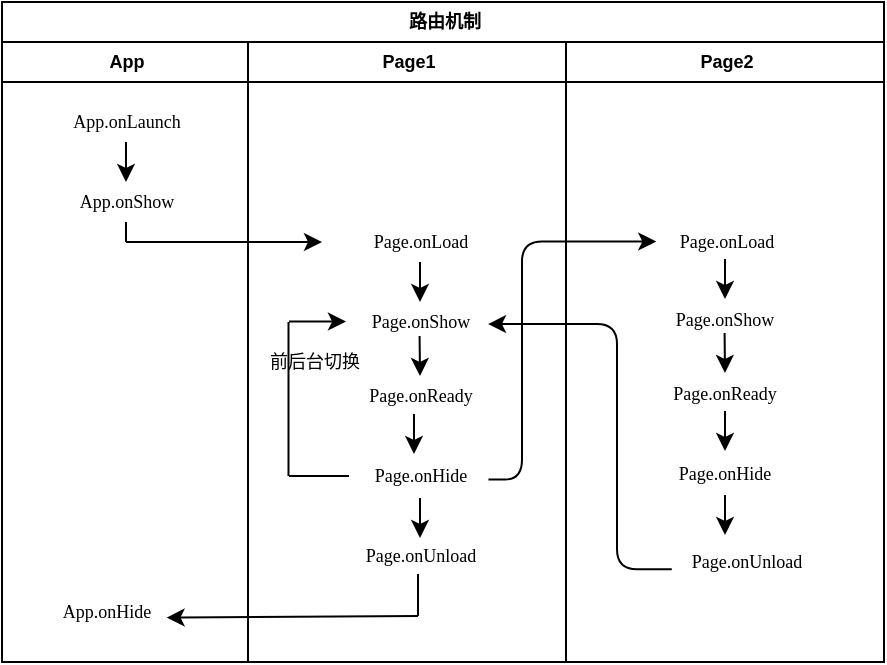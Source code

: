 <mxfile version="13.1.3">
    <diagram id="6hGFLwfOUW9BJ-s0fimq" name="Page-1">
        <mxGraphModel dx="785" dy="479" grid="1" gridSize="10" guides="1" tooltips="1" connect="1" arrows="1" fold="1" page="1" pageScale="1" pageWidth="827" pageHeight="1169" math="0" shadow="0">
            <root>
                <mxCell id="0"/>
                <mxCell id="1" parent="0"/>
                <mxCell id="2" value="路由机制" style="swimlane;html=1;childLayout=stackLayout;resizeParent=1;resizeParentMax=0;startSize=20;fontSize=9;" parent="1" vertex="1">
                    <mxGeometry x="200" y="100" width="441" height="330" as="geometry"/>
                </mxCell>
                <mxCell id="3" value="App" style="swimlane;html=1;startSize=20;fontSize=9;" parent="2" vertex="1">
                    <mxGeometry y="20" width="123" height="310" as="geometry"/>
                </mxCell>
                <mxCell id="8" value="" style="edgeStyle=orthogonalEdgeStyle;rounded=0;orthogonalLoop=1;jettySize=auto;html=1;fontSize=9;" parent="3" source="6" edge="1">
                    <mxGeometry relative="1" as="geometry">
                        <mxPoint x="62" y="70" as="targetPoint"/>
                    </mxGeometry>
                </mxCell>
                <mxCell id="11" value="" style="endArrow=classic;html=1;exitX=1;exitY=0.5;exitDx=0;exitDy=0;exitPerimeter=0;fontSize=9;" parent="3" source="10" edge="1">
                    <mxGeometry width="50" height="50" relative="1" as="geometry">
                        <mxPoint x="67" y="125" as="sourcePoint"/>
                        <mxPoint x="160" y="100" as="targetPoint"/>
                    </mxGeometry>
                </mxCell>
                <mxCell id="10" value="" style="line;strokeWidth=1;direction=south;html=1;fontSize=9;" parent="3" vertex="1">
                    <mxGeometry x="57" y="90" width="10" height="10" as="geometry"/>
                </mxCell>
                <mxCell id="6" value="App.onLaunch" style="text;html=1;align=center;verticalAlign=middle;resizable=0;points=[];autosize=1;spacing=2;horizontal=1;fontStyle=0;fontSize=9;fontFamily=Times New Roman;" parent="3" vertex="1">
                    <mxGeometry x="27" y="30" width="70" height="20" as="geometry"/>
                </mxCell>
                <mxCell id="7" value="&lt;font style=&quot;font-size: 9px;&quot;&gt;App.onShow&lt;/font&gt;" style="text;html=1;align=center;verticalAlign=middle;resizable=0;points=[];autosize=1;spacing=2;horizontal=1;fontStyle=0;fontSize=9;fontFamily=Times New Roman;" parent="3" vertex="1">
                    <mxGeometry x="27" y="70" width="70" height="20" as="geometry"/>
                </mxCell>
                <mxCell id="27" value="App.onHide" style="text;html=1;align=center;verticalAlign=middle;resizable=0;points=[];autosize=1;spacing=2;horizontal=1;fontStyle=0;fontSize=9;fontFamily=Times New Roman;" parent="3" vertex="1">
                    <mxGeometry x="22" y="275" width="60" height="20" as="geometry"/>
                </mxCell>
                <mxCell id="4" value="Page1" style="swimlane;html=1;startSize=20;fontSize=9;" parent="2" vertex="1">
                    <mxGeometry x="123" y="20" width="159" height="310" as="geometry"/>
                </mxCell>
                <mxCell id="14" value="" style="edgeStyle=orthogonalEdgeStyle;rounded=0;orthogonalLoop=1;jettySize=auto;html=1;fontSize=9;" parent="4" source="12" edge="1">
                    <mxGeometry relative="1" as="geometry">
                        <mxPoint x="86" y="130" as="targetPoint"/>
                    </mxGeometry>
                </mxCell>
                <mxCell id="17" value="" style="edgeStyle=orthogonalEdgeStyle;rounded=0;orthogonalLoop=1;jettySize=auto;html=1;fontSize=9;" parent="4" edge="1">
                    <mxGeometry relative="1" as="geometry">
                        <mxPoint x="85.83" y="150" as="sourcePoint"/>
                        <mxPoint x="86" y="167" as="targetPoint"/>
                        <Array as="points">
                            <mxPoint x="86" y="147"/>
                            <mxPoint x="86" y="147"/>
                        </Array>
                    </mxGeometry>
                </mxCell>
                <mxCell id="22" value="" style="edgeStyle=orthogonalEdgeStyle;rounded=0;orthogonalLoop=1;jettySize=auto;html=1;fontSize=9;" parent="4" edge="1">
                    <mxGeometry relative="1" as="geometry">
                        <mxPoint x="86" y="228" as="sourcePoint"/>
                        <mxPoint x="86" y="248" as="targetPoint"/>
                        <Array as="points">
                            <mxPoint x="86" y="248"/>
                            <mxPoint x="86" y="248"/>
                        </Array>
                    </mxGeometry>
                </mxCell>
                <mxCell id="40" value="" style="line;strokeWidth=1;direction=south;html=1;fontSize=9;" parent="4" vertex="1">
                    <mxGeometry x="2.5" y="140" width="35.5" height="77" as="geometry"/>
                </mxCell>
                <mxCell id="42" value="" style="endArrow=classic;html=1;fontSize=9;" parent="4" edge="1">
                    <mxGeometry width="50" height="50" relative="1" as="geometry">
                        <mxPoint x="20.5" y="139.8" as="sourcePoint"/>
                        <mxPoint x="49" y="139.8" as="targetPoint"/>
                    </mxGeometry>
                </mxCell>
                <mxCell id="39" value="" style="line;strokeWidth=1;html=1;fontSize=9;" parent="4" vertex="1">
                    <mxGeometry x="20.5" y="212" width="30" height="10" as="geometry"/>
                </mxCell>
                <mxCell id="91" value="前后台切换" style="text;html=1;align=center;verticalAlign=middle;resizable=0;points=[];autosize=1;fontSize=9;" vertex="1" parent="4">
                    <mxGeometry x="2.5" y="150" width="60" height="20" as="geometry"/>
                </mxCell>
                <mxCell id="15" value="Page.onReady" style="text;html=1;align=center;verticalAlign=middle;resizable=0;points=[];autosize=1;spacing=2;horizontal=1;fontStyle=0;fontSize=9;fontFamily=Times New Roman;" parent="4" vertex="1">
                    <mxGeometry x="50.5" y="167" width="70" height="20" as="geometry"/>
                </mxCell>
                <mxCell id="21" value="Page.onHide" style="text;html=1;align=center;verticalAlign=middle;resizable=0;points=[];autosize=1;spacing=2;horizontal=1;fontStyle=0;fontSize=9;fontFamily=Times New Roman;" parent="4" vertex="1">
                    <mxGeometry x="50.5" y="207" width="70" height="20" as="geometry"/>
                </mxCell>
                <mxCell id="23" value="Page.onUnload" style="text;html=1;align=center;verticalAlign=middle;resizable=0;points=[];autosize=1;spacing=2;horizontal=1;fontStyle=0;fontSize=9;fontFamily=Times New Roman;" parent="4" vertex="1">
                    <mxGeometry x="51" y="247" width="70" height="20" as="geometry"/>
                </mxCell>
                <mxCell id="12" value="Page.onLoad" style="text;html=1;align=center;verticalAlign=middle;resizable=0;points=[];autosize=1;spacing=2;horizontal=1;fontStyle=0;fontSize=9;fontFamily=Times New Roman;" parent="4" vertex="1">
                    <mxGeometry x="51" y="90" width="70" height="20" as="geometry"/>
                </mxCell>
                <mxCell id="13" value="Page.onShow" style="text;html=1;align=center;verticalAlign=middle;resizable=0;points=[];autosize=1;spacing=2;horizontal=1;fontStyle=0;fontSize=9;fontFamily=Times New Roman;" parent="4" vertex="1">
                    <mxGeometry x="50.5" y="130" width="70" height="20" as="geometry"/>
                </mxCell>
                <mxCell id="25" value="" style="line;strokeWidth=1;direction=south;html=1;fontSize=9;" parent="4" vertex="1">
                    <mxGeometry x="80" y="266" width="10" height="21" as="geometry"/>
                </mxCell>
                <mxCell id="26" value="" style="endArrow=classic;html=1;exitX=1;exitY=0.5;exitDx=0;exitDy=0;exitPerimeter=0;entryX=1.005;entryY=0.64;entryDx=0;entryDy=0;entryPerimeter=0;fontSize=9;" parent="2" source="25" target="27" edge="1">
                    <mxGeometry width="50" height="50" relative="1" as="geometry">
                        <mxPoint x="205" y="286" as="sourcePoint"/>
                        <mxPoint x="87" y="305" as="targetPoint"/>
                    </mxGeometry>
                </mxCell>
                <mxCell id="44" value="" style="edgeStyle=elbowEdgeStyle;elbow=horizontal;endArrow=classic;html=1;exitX=0.996;exitY=0.586;exitDx=0;exitDy=0;exitPerimeter=0;entryX=0.009;entryY=0.488;entryDx=0;entryDy=0;entryPerimeter=0;fontSize=9;" parent="2" source="21" edge="1" target="82">
                    <mxGeometry width="50" height="50" relative="1" as="geometry">
                        <mxPoint x="259" y="322" as="sourcePoint"/>
                        <mxPoint x="328.5" y="120" as="targetPoint"/>
                        <Array as="points">
                            <mxPoint x="260" y="227"/>
                        </Array>
                    </mxGeometry>
                </mxCell>
                <mxCell id="45" value="" style="edgeStyle=elbowEdgeStyle;elbow=horizontal;endArrow=classic;html=1;entryX=0.993;entryY=0.551;entryDx=0;entryDy=0;entryPerimeter=0;exitX=-0.023;exitY=0.679;exitDx=0;exitDy=0;exitPerimeter=0;fontSize=9;" parent="2" target="13" edge="1" source="81">
                    <mxGeometry width="50" height="50" relative="1" as="geometry">
                        <mxPoint x="314.04" y="278.86" as="sourcePoint"/>
                        <mxPoint x="338.75" y="177" as="targetPoint"/>
                        <Array as="points">
                            <mxPoint x="307.5" y="270"/>
                        </Array>
                    </mxGeometry>
                </mxCell>
                <mxCell id="46" value="Page2" style="swimlane;html=1;startSize=20;fontSize=9;" parent="2" vertex="1">
                    <mxGeometry x="282" y="20" width="159" height="310" as="geometry"/>
                </mxCell>
                <mxCell id="76" value="" style="edgeStyle=orthogonalEdgeStyle;rounded=0;orthogonalLoop=1;jettySize=auto;html=1;fontSize=9;" edge="1" parent="46">
                    <mxGeometry relative="1" as="geometry">
                        <mxPoint x="79.5" y="128.5" as="targetPoint"/>
                        <mxPoint x="79.514" y="108.5" as="sourcePoint"/>
                    </mxGeometry>
                </mxCell>
                <mxCell id="77" value="" style="edgeStyle=orthogonalEdgeStyle;rounded=0;orthogonalLoop=1;jettySize=auto;html=1;fontSize=9;" edge="1" parent="46">
                    <mxGeometry relative="1" as="geometry">
                        <mxPoint x="79.33" y="148.5" as="sourcePoint"/>
                        <mxPoint x="79.5" y="165.5" as="targetPoint"/>
                        <Array as="points">
                            <mxPoint x="79.5" y="145.5"/>
                            <mxPoint x="79.5" y="145.5"/>
                        </Array>
                    </mxGeometry>
                </mxCell>
                <mxCell id="78" value="" style="edgeStyle=orthogonalEdgeStyle;rounded=0;orthogonalLoop=1;jettySize=auto;html=1;fontSize=9;" edge="1" parent="46">
                    <mxGeometry relative="1" as="geometry">
                        <mxPoint x="79.5" y="226.5" as="sourcePoint"/>
                        <mxPoint x="79.5" y="246.5" as="targetPoint"/>
                        <Array as="points">
                            <mxPoint x="79.5" y="246.5"/>
                            <mxPoint x="79.5" y="246.5"/>
                        </Array>
                    </mxGeometry>
                </mxCell>
                <mxCell id="79" value="Page.onReady" style="text;html=1;align=center;verticalAlign=middle;resizable=0;points=[];autosize=1;spacing=2;horizontal=1;fontStyle=0;fontSize=9;fontFamily=Times New Roman;" vertex="1" parent="46">
                    <mxGeometry x="44" y="165.5" width="70" height="20" as="geometry"/>
                </mxCell>
                <mxCell id="80" value="Page.onHide" style="text;html=1;align=center;verticalAlign=middle;resizable=0;points=[];autosize=1;spacing=2;horizontal=1;fontStyle=0;fontSize=9;fontFamily=Times New Roman;" vertex="1" parent="46">
                    <mxGeometry x="44" y="205.5" width="70" height="20" as="geometry"/>
                </mxCell>
                <mxCell id="83" value="Page.onShow" style="text;html=1;align=center;verticalAlign=middle;resizable=0;points=[];autosize=1;spacing=2;horizontal=1;fontStyle=0;fontSize=9;fontFamily=Times New Roman;" vertex="1" parent="46">
                    <mxGeometry x="44" y="128.5" width="70" height="20" as="geometry"/>
                </mxCell>
                <mxCell id="84" value="" style="edgeStyle=orthogonalEdgeStyle;rounded=0;orthogonalLoop=1;jettySize=auto;html=1;fontSize=9;" edge="1" parent="46">
                    <mxGeometry relative="1" as="geometry">
                        <mxPoint x="79.5" y="204.5" as="targetPoint"/>
                        <mxPoint x="79.5" y="184.5" as="sourcePoint"/>
                    </mxGeometry>
                </mxCell>
                <mxCell id="82" value="Page.onLoad" style="text;html=1;align=center;verticalAlign=middle;resizable=0;points=[];autosize=1;spacing=2;horizontal=1;fontStyle=0;fontSize=9;fontFamily=Times New Roman;" vertex="1" parent="46">
                    <mxGeometry x="44.5" y="90" width="70" height="20" as="geometry"/>
                </mxCell>
                <mxCell id="81" value="Page.onUnload" style="text;html=1;align=center;verticalAlign=middle;resizable=0;points=[];autosize=1;spacing=2;horizontal=1;fontStyle=0;fontSize=9;fontFamily=Times New Roman;" vertex="1" parent="46">
                    <mxGeometry x="54.5" y="250" width="70" height="20" as="geometry"/>
                </mxCell>
                <mxCell id="61" value="" style="edgeStyle=orthogonalEdgeStyle;rounded=0;orthogonalLoop=1;jettySize=auto;html=1;fontSize=9;" edge="1" parent="1">
                    <mxGeometry relative="1" as="geometry">
                        <mxPoint x="406" y="326" as="targetPoint"/>
                        <mxPoint x="406" y="306" as="sourcePoint"/>
                    </mxGeometry>
                </mxCell>
            </root>
        </mxGraphModel>
    </diagram>
</mxfile>